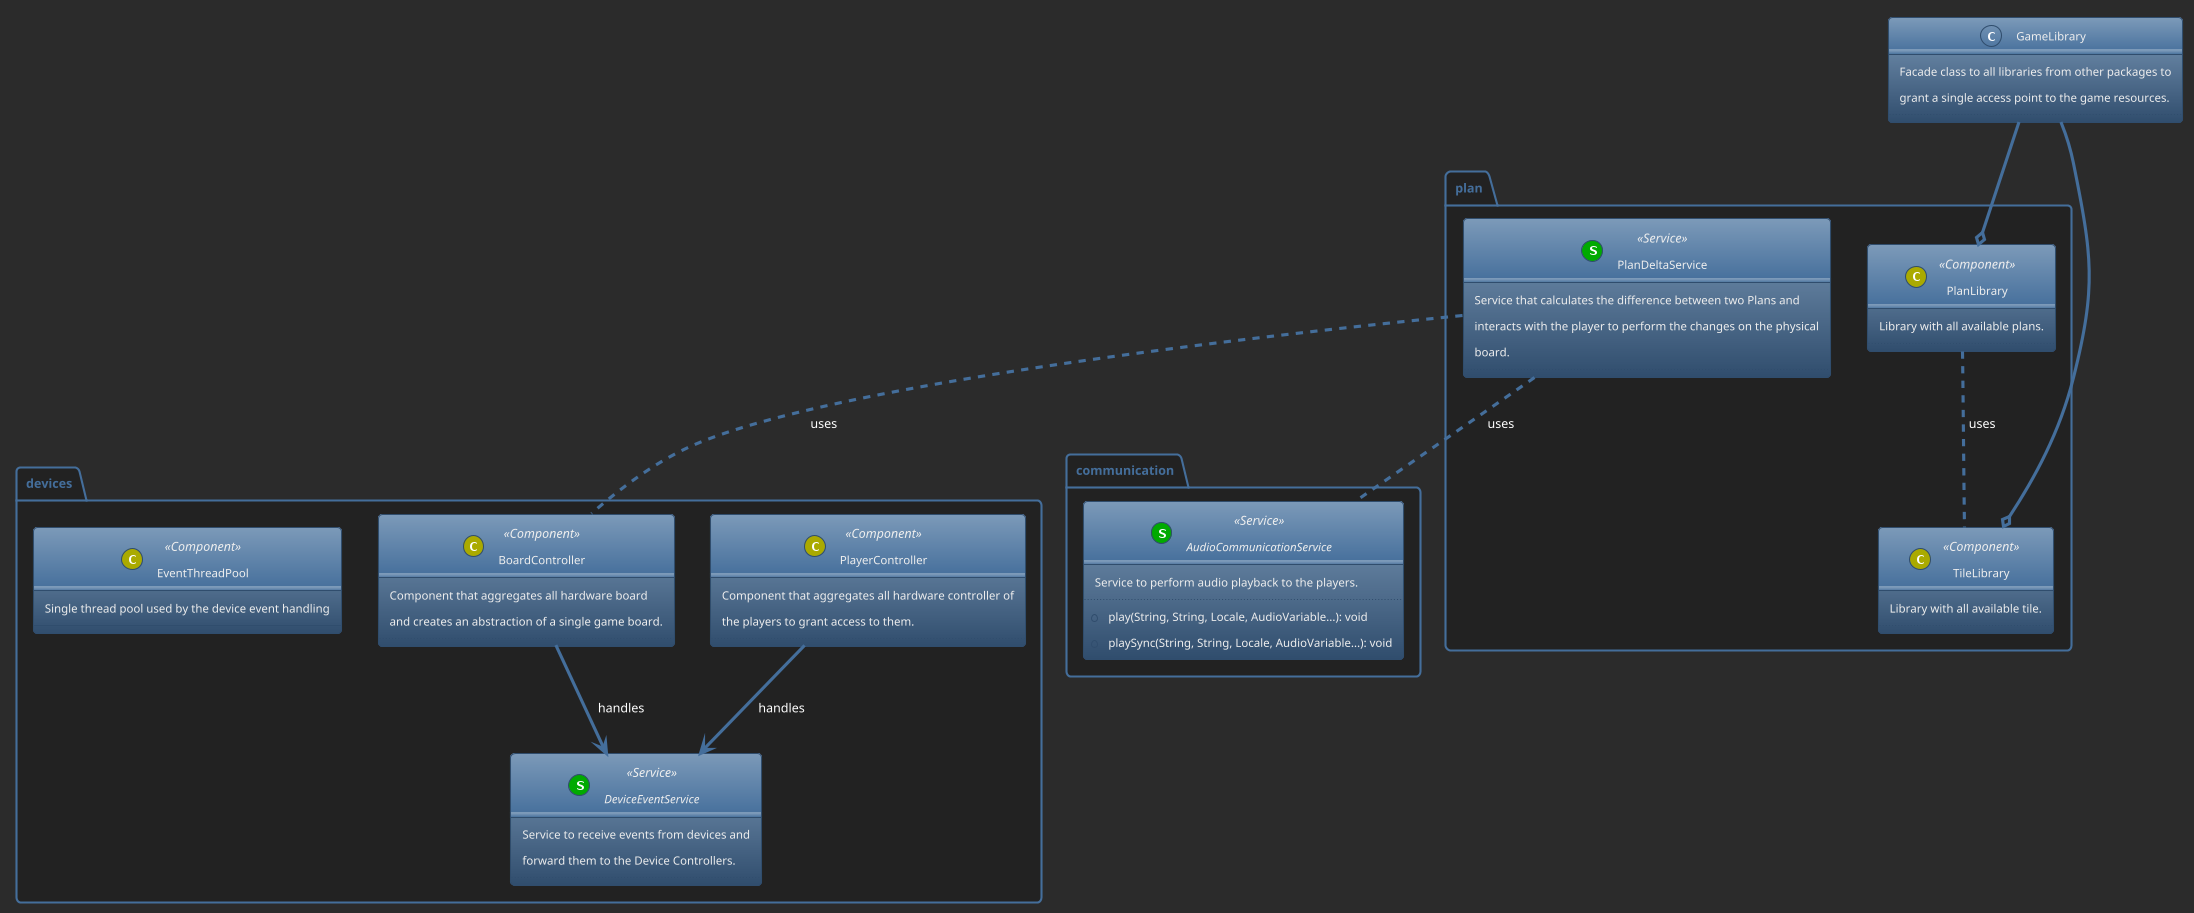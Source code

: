 'https://plantuml.com/class-diagram

@startuml
!theme spacelab
skinparam BackgroundColor #2B2B2B
'skinparam linetype ortho

namespace devices #222222 {

    interface DeviceEventService  << (S,#00AA00) Service >> {
       Service to receive events from devices and
       forward them to the Device Controllers.
       ..
    }

    class PlayerController << (C,#AAAA00) Component >> {
        Component that aggregates all hardware controller of
        the players to grant access to them.
        ..
    }

    class BoardController << (C,#AAAA00) Component >> {
       Component that aggregates all hardware board
       and creates an abstraction of a single game board.
       ..
    }

    class EventThreadPool << (C,#AAAA00) Component >> {
      Single thread pool used by the device event handling
    }

    PlayerController --> DeviceEventService : handles
    BoardController --> DeviceEventService : handles


}

namespace communication #222222 {

    interface AudioCommunicationService  << (S,#00AA00) Service >> {
        Service to perform audio playback to the players.
        ..
        + play(String, String, Locale, AudioVariable...): void
        + playSync(String, String, Locale, AudioVariable...): void
    }
}

namespace plan #222222 {

    class PlanDeltaService   << (S,#00AA00) Service >> {
        Service that calculates the difference between two Plans and
        interacts with the player to perform the changes on the physical
        board.
        ..
    }

    class PlanLibrary << (C,#AAAA00) Component >> {
       Library with all available plans.
       ..
    }

    class TileLibrary << (C,#AAAA00) Component >> {
        Library with all available tile.
        ..
    }

    PlanLibrary .. TileLibrary : uses
    PlanDeltaService .. communication.AudioCommunicationService : uses
    PlanDeltaService .. devices.BoardController : uses

}

class GameLibrary {
  Facade class to all libraries from other packages to
  grant a single access point to the game resources.
  ..
}

GameLibrary --o plan.PlanLibrary
GameLibrary --o plan.TileLibrary



@enduml